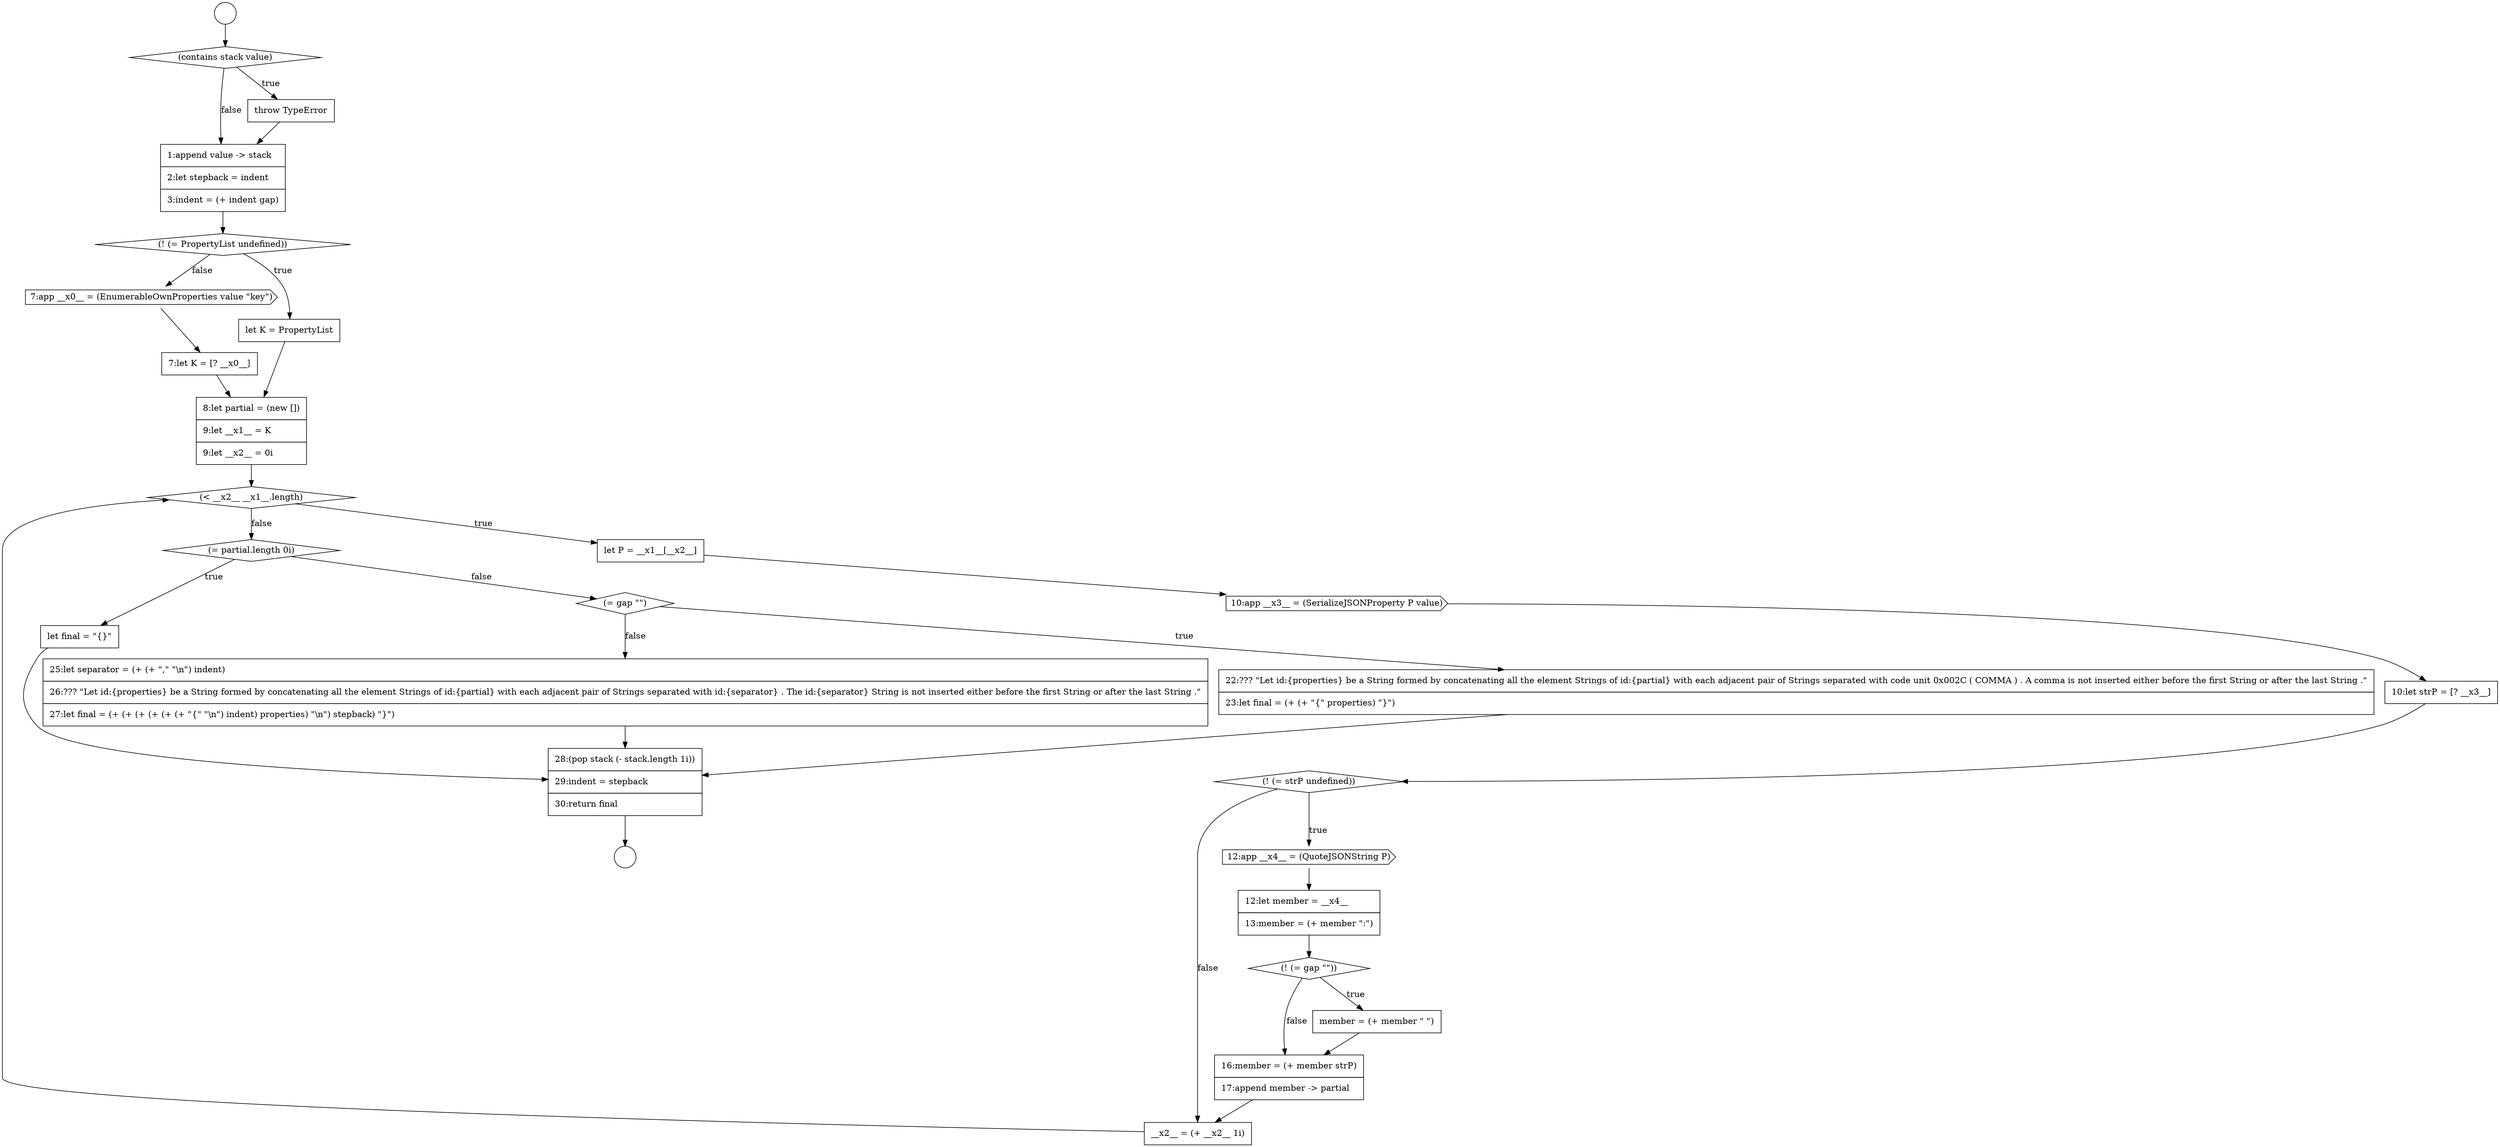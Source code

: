 digraph {
  node16466 [shape=diamond, label=<<font color="black">(contains stack value)</font>> color="black" fillcolor="white" style=filled]
  node16481 [shape=diamond, label=<<font color="black">(! (= gap &quot;&quot;))</font>> color="black" fillcolor="white" style=filled]
  node16480 [shape=none, margin=0, label=<<font color="black">
    <table border="0" cellborder="1" cellspacing="0" cellpadding="10">
      <tr><td align="left">12:let member = __x4__</td></tr>
      <tr><td align="left">13:member = (+ member &quot;:&quot;)</td></tr>
    </table>
  </font>> color="black" fillcolor="white" style=filled]
  node16476 [shape=cds, label=<<font color="black">10:app __x3__ = (SerializeJSONProperty P value)</font>> color="black" fillcolor="white" style=filled]
  node16472 [shape=none, margin=0, label=<<font color="black">
    <table border="0" cellborder="1" cellspacing="0" cellpadding="10">
      <tr><td align="left">7:let K = [? __x0__]</td></tr>
    </table>
  </font>> color="black" fillcolor="white" style=filled]
  node16486 [shape=none, margin=0, label=<<font color="black">
    <table border="0" cellborder="1" cellspacing="0" cellpadding="10">
      <tr><td align="left">let final = &quot;{}&quot;</td></tr>
    </table>
  </font>> color="black" fillcolor="white" style=filled]
  node16471 [shape=cds, label=<<font color="black">7:app __x0__ = (EnumerableOwnProperties value &quot;key&quot;)</font>> color="black" fillcolor="white" style=filled]
  node16489 [shape=none, margin=0, label=<<font color="black">
    <table border="0" cellborder="1" cellspacing="0" cellpadding="10">
      <tr><td align="left">25:let separator = (+ (+ &quot;,&quot; &quot;\n&quot;) indent)</td></tr>
      <tr><td align="left">26:??? &quot;Let id:{properties} be a String formed by concatenating all the element Strings of id:{partial} with each adjacent pair of Strings separated with id:{separator} . The id:{separator} String is not inserted either before the first String or after the last String .&quot;</td></tr>
      <tr><td align="left">27:let final = (+ (+ (+ (+ (+ (+ &quot;{&quot; &quot;\n&quot;) indent) properties) &quot;\n&quot;) stepback) &quot;}&quot;)</td></tr>
    </table>
  </font>> color="black" fillcolor="white" style=filled]
  node16478 [shape=diamond, label=<<font color="black">(! (= strP undefined))</font>> color="black" fillcolor="white" style=filled]
  node16488 [shape=none, margin=0, label=<<font color="black">
    <table border="0" cellborder="1" cellspacing="0" cellpadding="10">
      <tr><td align="left">22:??? &quot;Let id:{properties} be a String formed by concatenating all the element Strings of id:{partial} with each adjacent pair of Strings separated with code unit 0x002C ( COMMA ) . A comma is not inserted either before the first String or after the last String .&quot;</td></tr>
      <tr><td align="left">23:let final = (+ (+ &quot;{&quot; properties) &quot;}&quot;)</td></tr>
    </table>
  </font>> color="black" fillcolor="white" style=filled]
  node16469 [shape=diamond, label=<<font color="black">(! (= PropertyList undefined))</font>> color="black" fillcolor="white" style=filled]
  node16487 [shape=diamond, label=<<font color="black">(= gap &quot;&quot;)</font>> color="black" fillcolor="white" style=filled]
  node16465 [shape=circle label=" " color="black" fillcolor="white" style=filled]
  node16484 [shape=none, margin=0, label=<<font color="black">
    <table border="0" cellborder="1" cellspacing="0" cellpadding="10">
      <tr><td align="left">__x2__ = (+ __x2__ 1i)</td></tr>
    </table>
  </font>> color="black" fillcolor="white" style=filled]
  node16468 [shape=none, margin=0, label=<<font color="black">
    <table border="0" cellborder="1" cellspacing="0" cellpadding="10">
      <tr><td align="left">1:append value -&gt; stack</td></tr>
      <tr><td align="left">2:let stepback = indent</td></tr>
      <tr><td align="left">3:indent = (+ indent gap)</td></tr>
    </table>
  </font>> color="black" fillcolor="white" style=filled]
  node16473 [shape=none, margin=0, label=<<font color="black">
    <table border="0" cellborder="1" cellspacing="0" cellpadding="10">
      <tr><td align="left">8:let partial = (new [])</td></tr>
      <tr><td align="left">9:let __x1__ = K</td></tr>
      <tr><td align="left">9:let __x2__ = 0i</td></tr>
    </table>
  </font>> color="black" fillcolor="white" style=filled]
  node16464 [shape=circle label=" " color="black" fillcolor="white" style=filled]
  node16483 [shape=none, margin=0, label=<<font color="black">
    <table border="0" cellborder="1" cellspacing="0" cellpadding="10">
      <tr><td align="left">16:member = (+ member strP)</td></tr>
      <tr><td align="left">17:append member -&gt; partial</td></tr>
    </table>
  </font>> color="black" fillcolor="white" style=filled]
  node16477 [shape=none, margin=0, label=<<font color="black">
    <table border="0" cellborder="1" cellspacing="0" cellpadding="10">
      <tr><td align="left">10:let strP = [? __x3__]</td></tr>
    </table>
  </font>> color="black" fillcolor="white" style=filled]
  node16474 [shape=diamond, label=<<font color="black">(&lt; __x2__ __x1__.length)</font>> color="black" fillcolor="white" style=filled]
  node16467 [shape=none, margin=0, label=<<font color="black">
    <table border="0" cellborder="1" cellspacing="0" cellpadding="10">
      <tr><td align="left">throw TypeError</td></tr>
    </table>
  </font>> color="black" fillcolor="white" style=filled]
  node16485 [shape=diamond, label=<<font color="black">(= partial.length 0i)</font>> color="black" fillcolor="white" style=filled]
  node16475 [shape=none, margin=0, label=<<font color="black">
    <table border="0" cellborder="1" cellspacing="0" cellpadding="10">
      <tr><td align="left">let P = __x1__[__x2__]</td></tr>
    </table>
  </font>> color="black" fillcolor="white" style=filled]
  node16470 [shape=none, margin=0, label=<<font color="black">
    <table border="0" cellborder="1" cellspacing="0" cellpadding="10">
      <tr><td align="left">let K = PropertyList</td></tr>
    </table>
  </font>> color="black" fillcolor="white" style=filled]
  node16482 [shape=none, margin=0, label=<<font color="black">
    <table border="0" cellborder="1" cellspacing="0" cellpadding="10">
      <tr><td align="left">member = (+ member &quot; &quot;)</td></tr>
    </table>
  </font>> color="black" fillcolor="white" style=filled]
  node16479 [shape=cds, label=<<font color="black">12:app __x4__ = (QuoteJSONString P)</font>> color="black" fillcolor="white" style=filled]
  node16490 [shape=none, margin=0, label=<<font color="black">
    <table border="0" cellborder="1" cellspacing="0" cellpadding="10">
      <tr><td align="left">28:(pop stack (- stack.length 1i))</td></tr>
      <tr><td align="left">29:indent = stepback</td></tr>
      <tr><td align="left">30:return final</td></tr>
    </table>
  </font>> color="black" fillcolor="white" style=filled]
  node16470 -> node16473 [ color="black"]
  node16479 -> node16480 [ color="black"]
  node16473 -> node16474 [ color="black"]
  node16478 -> node16479 [label=<<font color="black">true</font>> color="black"]
  node16478 -> node16484 [label=<<font color="black">false</font>> color="black"]
  node16468 -> node16469 [ color="black"]
  node16490 -> node16465 [ color="black"]
  node16485 -> node16486 [label=<<font color="black">true</font>> color="black"]
  node16485 -> node16487 [label=<<font color="black">false</font>> color="black"]
  node16475 -> node16476 [ color="black"]
  node16477 -> node16478 [ color="black"]
  node16469 -> node16470 [label=<<font color="black">true</font>> color="black"]
  node16469 -> node16471 [label=<<font color="black">false</font>> color="black"]
  node16480 -> node16481 [ color="black"]
  node16489 -> node16490 [ color="black"]
  node16483 -> node16484 [ color="black"]
  node16472 -> node16473 [ color="black"]
  node16481 -> node16482 [label=<<font color="black">true</font>> color="black"]
  node16481 -> node16483 [label=<<font color="black">false</font>> color="black"]
  node16482 -> node16483 [ color="black"]
  node16487 -> node16488 [label=<<font color="black">true</font>> color="black"]
  node16487 -> node16489 [label=<<font color="black">false</font>> color="black"]
  node16471 -> node16472 [ color="black"]
  node16486 -> node16490 [ color="black"]
  node16466 -> node16467 [label=<<font color="black">true</font>> color="black"]
  node16466 -> node16468 [label=<<font color="black">false</font>> color="black"]
  node16488 -> node16490 [ color="black"]
  node16464 -> node16466 [ color="black"]
  node16476 -> node16477 [ color="black"]
  node16467 -> node16468 [ color="black"]
  node16474 -> node16475 [label=<<font color="black">true</font>> color="black"]
  node16474 -> node16485 [label=<<font color="black">false</font>> color="black"]
  node16484 -> node16474 [ color="black"]
}
